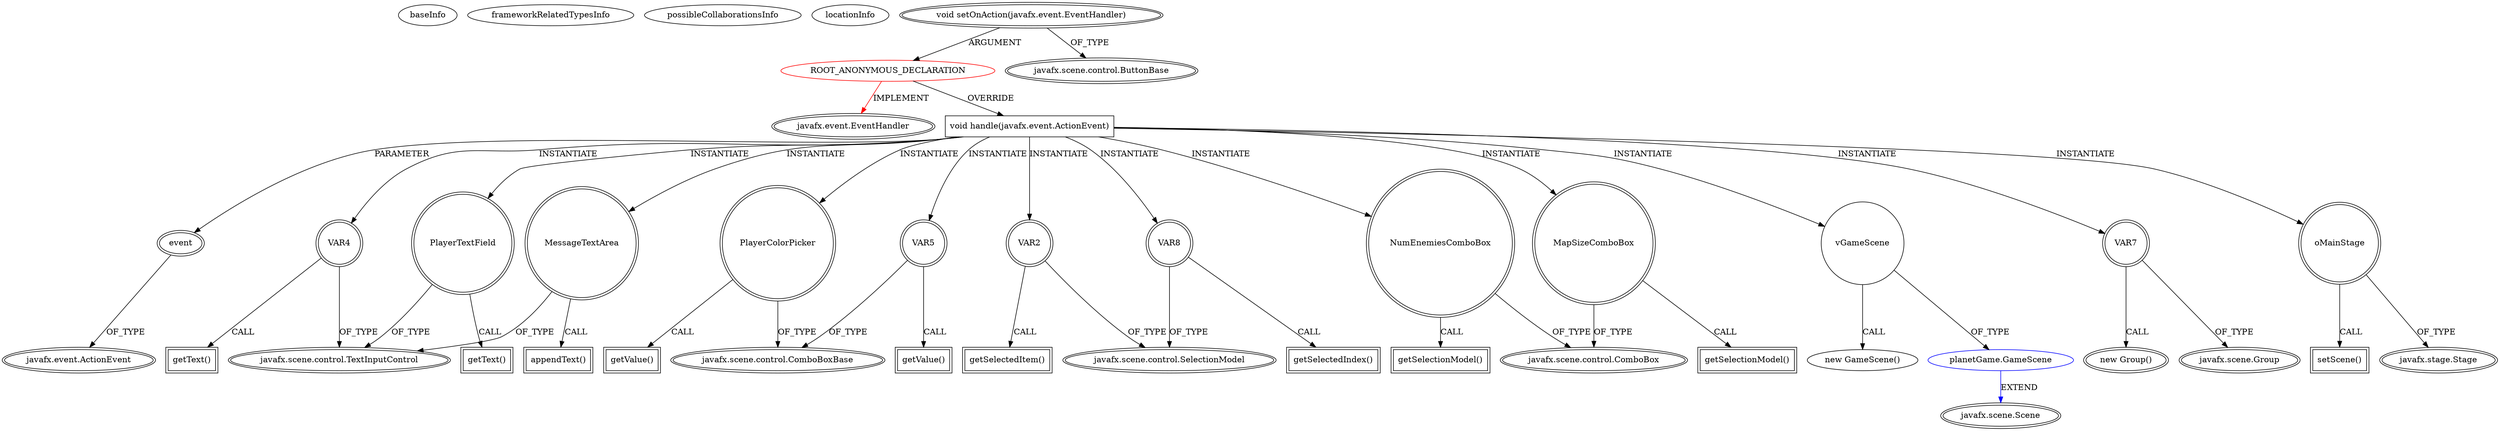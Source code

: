 digraph {
baseInfo[graphId=2643,category="extension_graph",isAnonymous=true,possibleRelation=true]
frameworkRelatedTypesInfo[0="javafx.event.EventHandler"]
possibleCollaborationsInfo[0="2643~OVERRIDING_METHOD_DECLARATION-INSTANTIATION-~javafx.event.EventHandler ~javafx.scene.Scene ~true~false"]
locationInfo[projectName="empollondefisica-PlanetGame",filePath="/empollondefisica-PlanetGame/PlanetGame-master/src/planetGame/MainMenuScene.java",contextSignature="void MainMenuScene(javafx.scene.Group,javafx.stage.Stage)",graphId="2643"]
0[label="ROOT_ANONYMOUS_DECLARATION",vertexType="ROOT_ANONYMOUS_DECLARATION",isFrameworkType=false,color=red]
1[label="javafx.event.EventHandler",vertexType="FRAMEWORK_INTERFACE_TYPE",isFrameworkType=true,peripheries=2]
2[label="void setOnAction(javafx.event.EventHandler)",vertexType="OUTSIDE_CALL",isFrameworkType=true,peripheries=2]
3[label="javafx.scene.control.ButtonBase",vertexType="FRAMEWORK_CLASS_TYPE",isFrameworkType=true,peripheries=2]
4[label="void handle(javafx.event.ActionEvent)",vertexType="OVERRIDING_METHOD_DECLARATION",isFrameworkType=false,shape=box]
5[label="event",vertexType="PARAMETER_DECLARATION",isFrameworkType=true,peripheries=2]
6[label="javafx.event.ActionEvent",vertexType="FRAMEWORK_CLASS_TYPE",isFrameworkType=true,peripheries=2]
7[label="PlayerTextField",vertexType="VARIABLE_EXPRESION",isFrameworkType=true,peripheries=2,shape=circle]
9[label="javafx.scene.control.TextInputControl",vertexType="FRAMEWORK_CLASS_TYPE",isFrameworkType=true,peripheries=2]
8[label="getText()",vertexType="INSIDE_CALL",isFrameworkType=true,peripheries=2,shape=box]
10[label="PlayerColorPicker",vertexType="VARIABLE_EXPRESION",isFrameworkType=true,peripheries=2,shape=circle]
12[label="javafx.scene.control.ComboBoxBase",vertexType="FRAMEWORK_CLASS_TYPE",isFrameworkType=true,peripheries=2]
11[label="getValue()",vertexType="INSIDE_CALL",isFrameworkType=true,peripheries=2,shape=box]
13[label="VAR2",vertexType="VARIABLE_EXPRESION",isFrameworkType=true,peripheries=2,shape=circle]
15[label="javafx.scene.control.SelectionModel",vertexType="FRAMEWORK_CLASS_TYPE",isFrameworkType=true,peripheries=2]
14[label="getSelectedItem()",vertexType="INSIDE_CALL",isFrameworkType=true,peripheries=2,shape=box]
16[label="NumEnemiesComboBox",vertexType="VARIABLE_EXPRESION",isFrameworkType=true,peripheries=2,shape=circle]
18[label="javafx.scene.control.ComboBox",vertexType="FRAMEWORK_CLASS_TYPE",isFrameworkType=true,peripheries=2]
17[label="getSelectionModel()",vertexType="INSIDE_CALL",isFrameworkType=true,peripheries=2,shape=box]
19[label="VAR4",vertexType="VARIABLE_EXPRESION",isFrameworkType=true,peripheries=2,shape=circle]
20[label="getText()",vertexType="INSIDE_CALL",isFrameworkType=true,peripheries=2,shape=box]
22[label="VAR5",vertexType="VARIABLE_EXPRESION",isFrameworkType=true,peripheries=2,shape=circle]
23[label="getValue()",vertexType="INSIDE_CALL",isFrameworkType=true,peripheries=2,shape=box]
26[label="vGameScene",vertexType="VARIABLE_EXPRESION",isFrameworkType=false,shape=circle]
27[label="planetGame.GameScene",vertexType="REFERENCE_CLIENT_CLASS_DECLARATION",isFrameworkType=false,color=blue]
28[label="javafx.scene.Scene",vertexType="FRAMEWORK_CLASS_TYPE",isFrameworkType=true,peripheries=2]
25[label="new GameScene()",vertexType="CONSTRUCTOR_CALL",isFrameworkType=false]
30[label="VAR7",vertexType="VARIABLE_EXPRESION",isFrameworkType=true,peripheries=2,shape=circle]
31[label="javafx.scene.Group",vertexType="FRAMEWORK_CLASS_TYPE",isFrameworkType=true,peripheries=2]
29[label="new Group()",vertexType="CONSTRUCTOR_CALL",isFrameworkType=true,peripheries=2]
32[label="VAR8",vertexType="VARIABLE_EXPRESION",isFrameworkType=true,peripheries=2,shape=circle]
33[label="getSelectedIndex()",vertexType="INSIDE_CALL",isFrameworkType=true,peripheries=2,shape=box]
35[label="MapSizeComboBox",vertexType="VARIABLE_EXPRESION",isFrameworkType=true,peripheries=2,shape=circle]
36[label="getSelectionModel()",vertexType="INSIDE_CALL",isFrameworkType=true,peripheries=2,shape=box]
38[label="oMainStage",vertexType="VARIABLE_EXPRESION",isFrameworkType=true,peripheries=2,shape=circle]
40[label="javafx.stage.Stage",vertexType="FRAMEWORK_CLASS_TYPE",isFrameworkType=true,peripheries=2]
39[label="setScene()",vertexType="INSIDE_CALL",isFrameworkType=true,peripheries=2,shape=box]
41[label="MessageTextArea",vertexType="VARIABLE_EXPRESION",isFrameworkType=true,peripheries=2,shape=circle]
42[label="appendText()",vertexType="INSIDE_CALL",isFrameworkType=true,peripheries=2,shape=box]
0->1[label="IMPLEMENT",color=red]
2->0[label="ARGUMENT"]
2->3[label="OF_TYPE"]
0->4[label="OVERRIDE"]
5->6[label="OF_TYPE"]
4->5[label="PARAMETER"]
4->7[label="INSTANTIATE"]
7->9[label="OF_TYPE"]
7->8[label="CALL"]
4->10[label="INSTANTIATE"]
10->12[label="OF_TYPE"]
10->11[label="CALL"]
4->13[label="INSTANTIATE"]
13->15[label="OF_TYPE"]
13->14[label="CALL"]
4->16[label="INSTANTIATE"]
16->18[label="OF_TYPE"]
16->17[label="CALL"]
4->19[label="INSTANTIATE"]
19->9[label="OF_TYPE"]
19->20[label="CALL"]
4->22[label="INSTANTIATE"]
22->12[label="OF_TYPE"]
22->23[label="CALL"]
4->26[label="INSTANTIATE"]
27->28[label="EXTEND",color=blue]
26->27[label="OF_TYPE"]
26->25[label="CALL"]
4->30[label="INSTANTIATE"]
30->31[label="OF_TYPE"]
30->29[label="CALL"]
4->32[label="INSTANTIATE"]
32->15[label="OF_TYPE"]
32->33[label="CALL"]
4->35[label="INSTANTIATE"]
35->18[label="OF_TYPE"]
35->36[label="CALL"]
4->38[label="INSTANTIATE"]
38->40[label="OF_TYPE"]
38->39[label="CALL"]
4->41[label="INSTANTIATE"]
41->9[label="OF_TYPE"]
41->42[label="CALL"]
}
